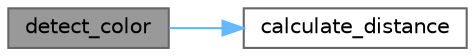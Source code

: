 digraph "detect_color"
{
 // LATEX_PDF_SIZE
  bgcolor="transparent";
  edge [fontname=Helvetica,fontsize=10,labelfontname=Helvetica,labelfontsize=10];
  node [fontname=Helvetica,fontsize=10,shape=box,height=0.2,width=0.4];
  rankdir="LR";
  Node1 [id="Node000001",label="detect_color",height=0.2,width=0.4,color="gray40", fillcolor="grey60", style="filled", fontcolor="black",tooltip="Detect color name from normalized RGB triple."];
  Node1 -> Node2 [id="edge1_Node000001_Node000002",color="steelblue1",style="solid",tooltip=" "];
  Node2 [id="Node000002",label="calculate_distance",height=0.2,width=0.4,color="grey40", fillcolor="white", style="filled",URL="$_v_e_m_l3328_8c.html#a1605896c4d3b3b9e2cfd2bd4ba0e013b",tooltip="Compute Euclidean distance between two RGB vectors."];
}
